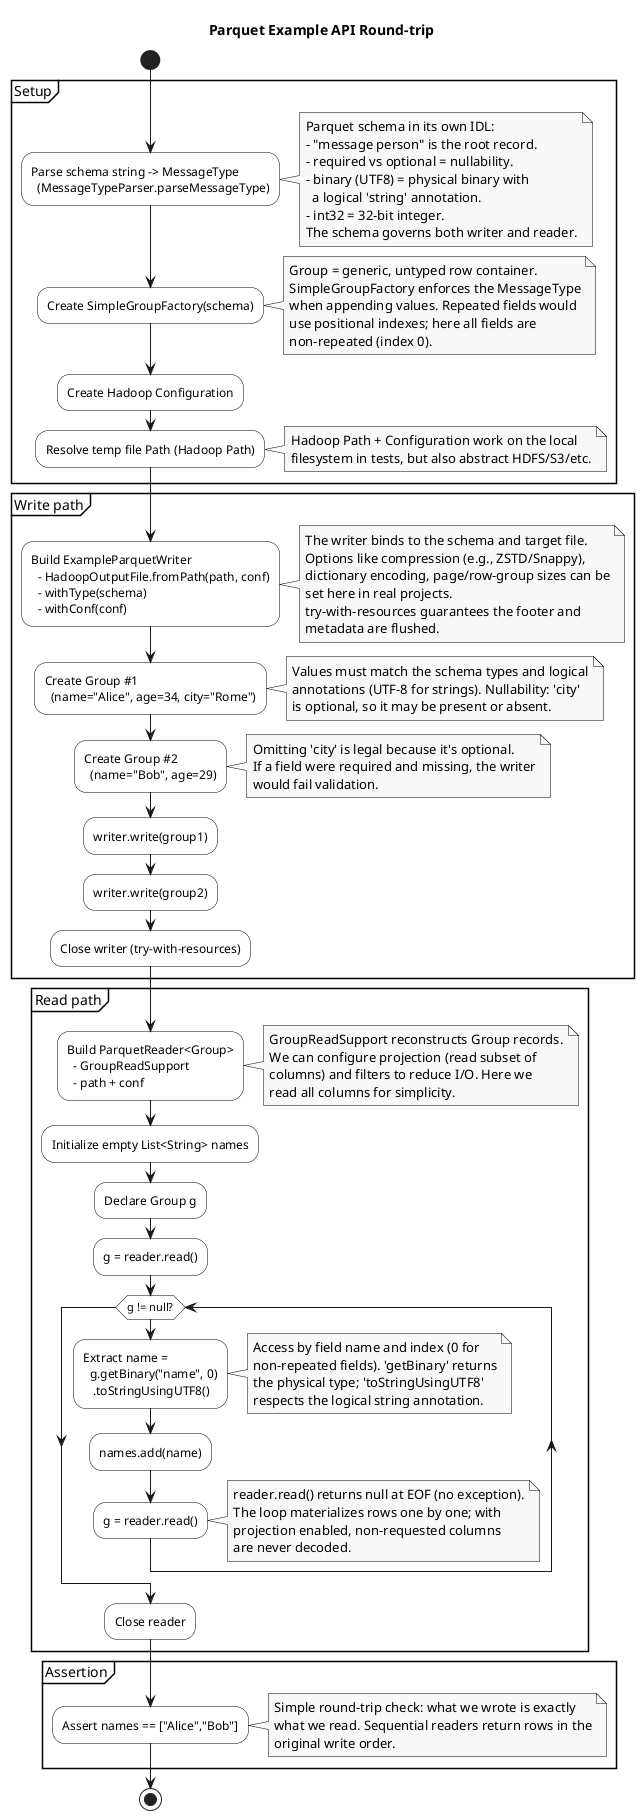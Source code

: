 @startuml
title Parquet Example API Round-trip

skinparam monochrome true
skinparam activity {
  BackgroundColor White
  BorderColor Black
}
skinparam note {
  BorderColor Black
  BackgroundColor #F8F8F8
}

start

partition "Setup" {
  :Parse schema string -> MessageType
    (MessageTypeParser.parseMessageType);
  note right
    Parquet schema in its own IDL:
    - "message person" is the root record.
    - required vs optional = nullability.
    - binary (UTF8) = physical binary with
      a logical 'string' annotation.
    - int32 = 32-bit integer.
    The schema governs both writer and reader.
  end note

  :Create SimpleGroupFactory(schema);
  note right
    Group = generic, untyped row container.
    SimpleGroupFactory enforces the MessageType
    when appending values. Repeated fields would
    use positional indexes; here all fields are
    non-repeated (index 0).
  end note

  :Create Hadoop Configuration;
  :Resolve temp file Path (Hadoop Path);
  note right
    Hadoop Path + Configuration work on the local
    filesystem in tests, but also abstract HDFS/S3/etc.
  end note
}

partition "Write path" {
  :Build ExampleParquetWriter
    - HadoopOutputFile.fromPath(path, conf)
    - withType(schema)
    - withConf(conf);
  note right
    The writer binds to the schema and target file.
    Options like compression (e.g., ZSTD/Snappy),
    dictionary encoding, page/row-group sizes can be
    set here in real projects.
    try-with-resources guarantees the footer and
    metadata are flushed.
  end note

  :Create Group #1
    (name="Alice", age=34, city="Rome");
  note right
    Values must match the schema types and logical
    annotations (UTF-8 for strings). Nullability: 'city'
    is optional, so it may be present or absent.
  end note

  :Create Group #2
    (name="Bob", age=29);
  note right
    Omitting 'city' is legal because it's optional.
    If a field were required and missing, the writer
    would fail validation.
  end note

  :writer.write(group1);
  :writer.write(group2);

  :Close writer (try-with-resources);
}

partition "Read path" {
  :Build ParquetReader<Group>
    - GroupReadSupport
    - path + conf;
  note right
    GroupReadSupport reconstructs Group records.
    We can configure projection (read subset of
    columns) and filters to reduce I/O. Here we
    read all columns for simplicity.
  end note

  :Initialize empty List<String> names;
  :Declare Group g;
  :g = reader.read();

  while (g != null?)
    :Extract name =
      g.getBinary("name", 0)
       .toStringUsingUTF8();
    note right
      Access by field name and index (0 for
      non-repeated fields). 'getBinary' returns
      the physical type; 'toStringUsingUTF8'
      respects the logical string annotation.
    end note
    :names.add(name);
    :g = reader.read();
  endwhile
  note right
    reader.read() returns null at EOF (no exception).
    The loop materializes rows one by one; with
    projection enabled, non-requested columns
    are never decoded.
  end note

  :Close reader;
}

partition "Assertion" {
  :Assert names == ["Alice","Bob"];
  note right
    Simple round-trip check: what we wrote is exactly
    what we read. Sequential readers return rows in the
    original write order.
  end note
}

stop
@enduml

